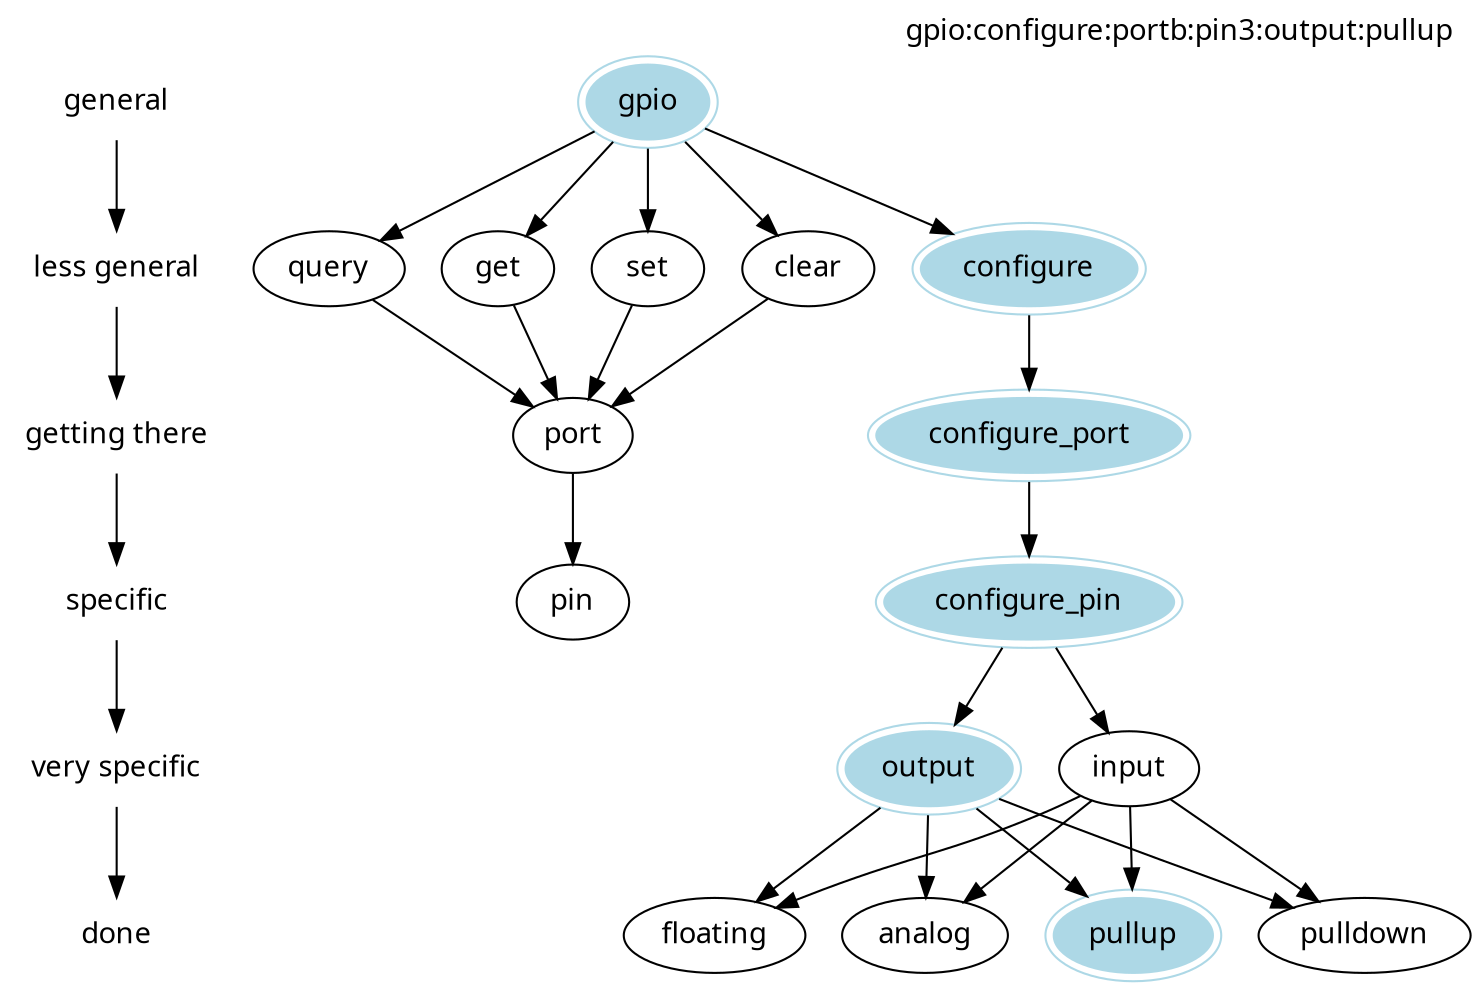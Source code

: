 digraph Fetch {
        graph [fontname="lucidasans-bold-14"];
        node [fontname="lucidasans-bold-14"];
	{
		node [shape = plaintext]
		general -> "less general" -> "getting there" -> specific -> "very specific" -> done
	}
	gpio   -> get;
	gpio   -> set;
	gpio   -> clear;
	gpio   -> query;
	gpio   -> configure;
	clear  -> port;
	get    -> port;
	set    -> port;
	query  -> port;
	port   -> pin;
	configure -> configure_port;
	configure_port -> configure_pin;
	configure_pin -> output;	
	configure_pin -> input;	
	output -> pullup;
	output -> pulldown;
	output -> floating;
	output -> analog;
	input -> pullup;
	input -> pulldown;
	input -> floating;
	input -> analog;
	gpio [color=lightblue, peripheries=2, style=filled];
	configure [color=lightblue, peripheries=2, style=filled];
	configure_port [color=lightblue, peripheries=2, style=filled];
	configure_pin [color=lightblue, peripheries=2, style=filled];
	output [color=lightblue, peripheries=2, style=filled];
	pullup [color=lightblue, peripheries=2, style=filled];
	label="gpio:configure:portb:pin3:output:pullup"
  	labelloc=top;
  	labeljust=right;
}
